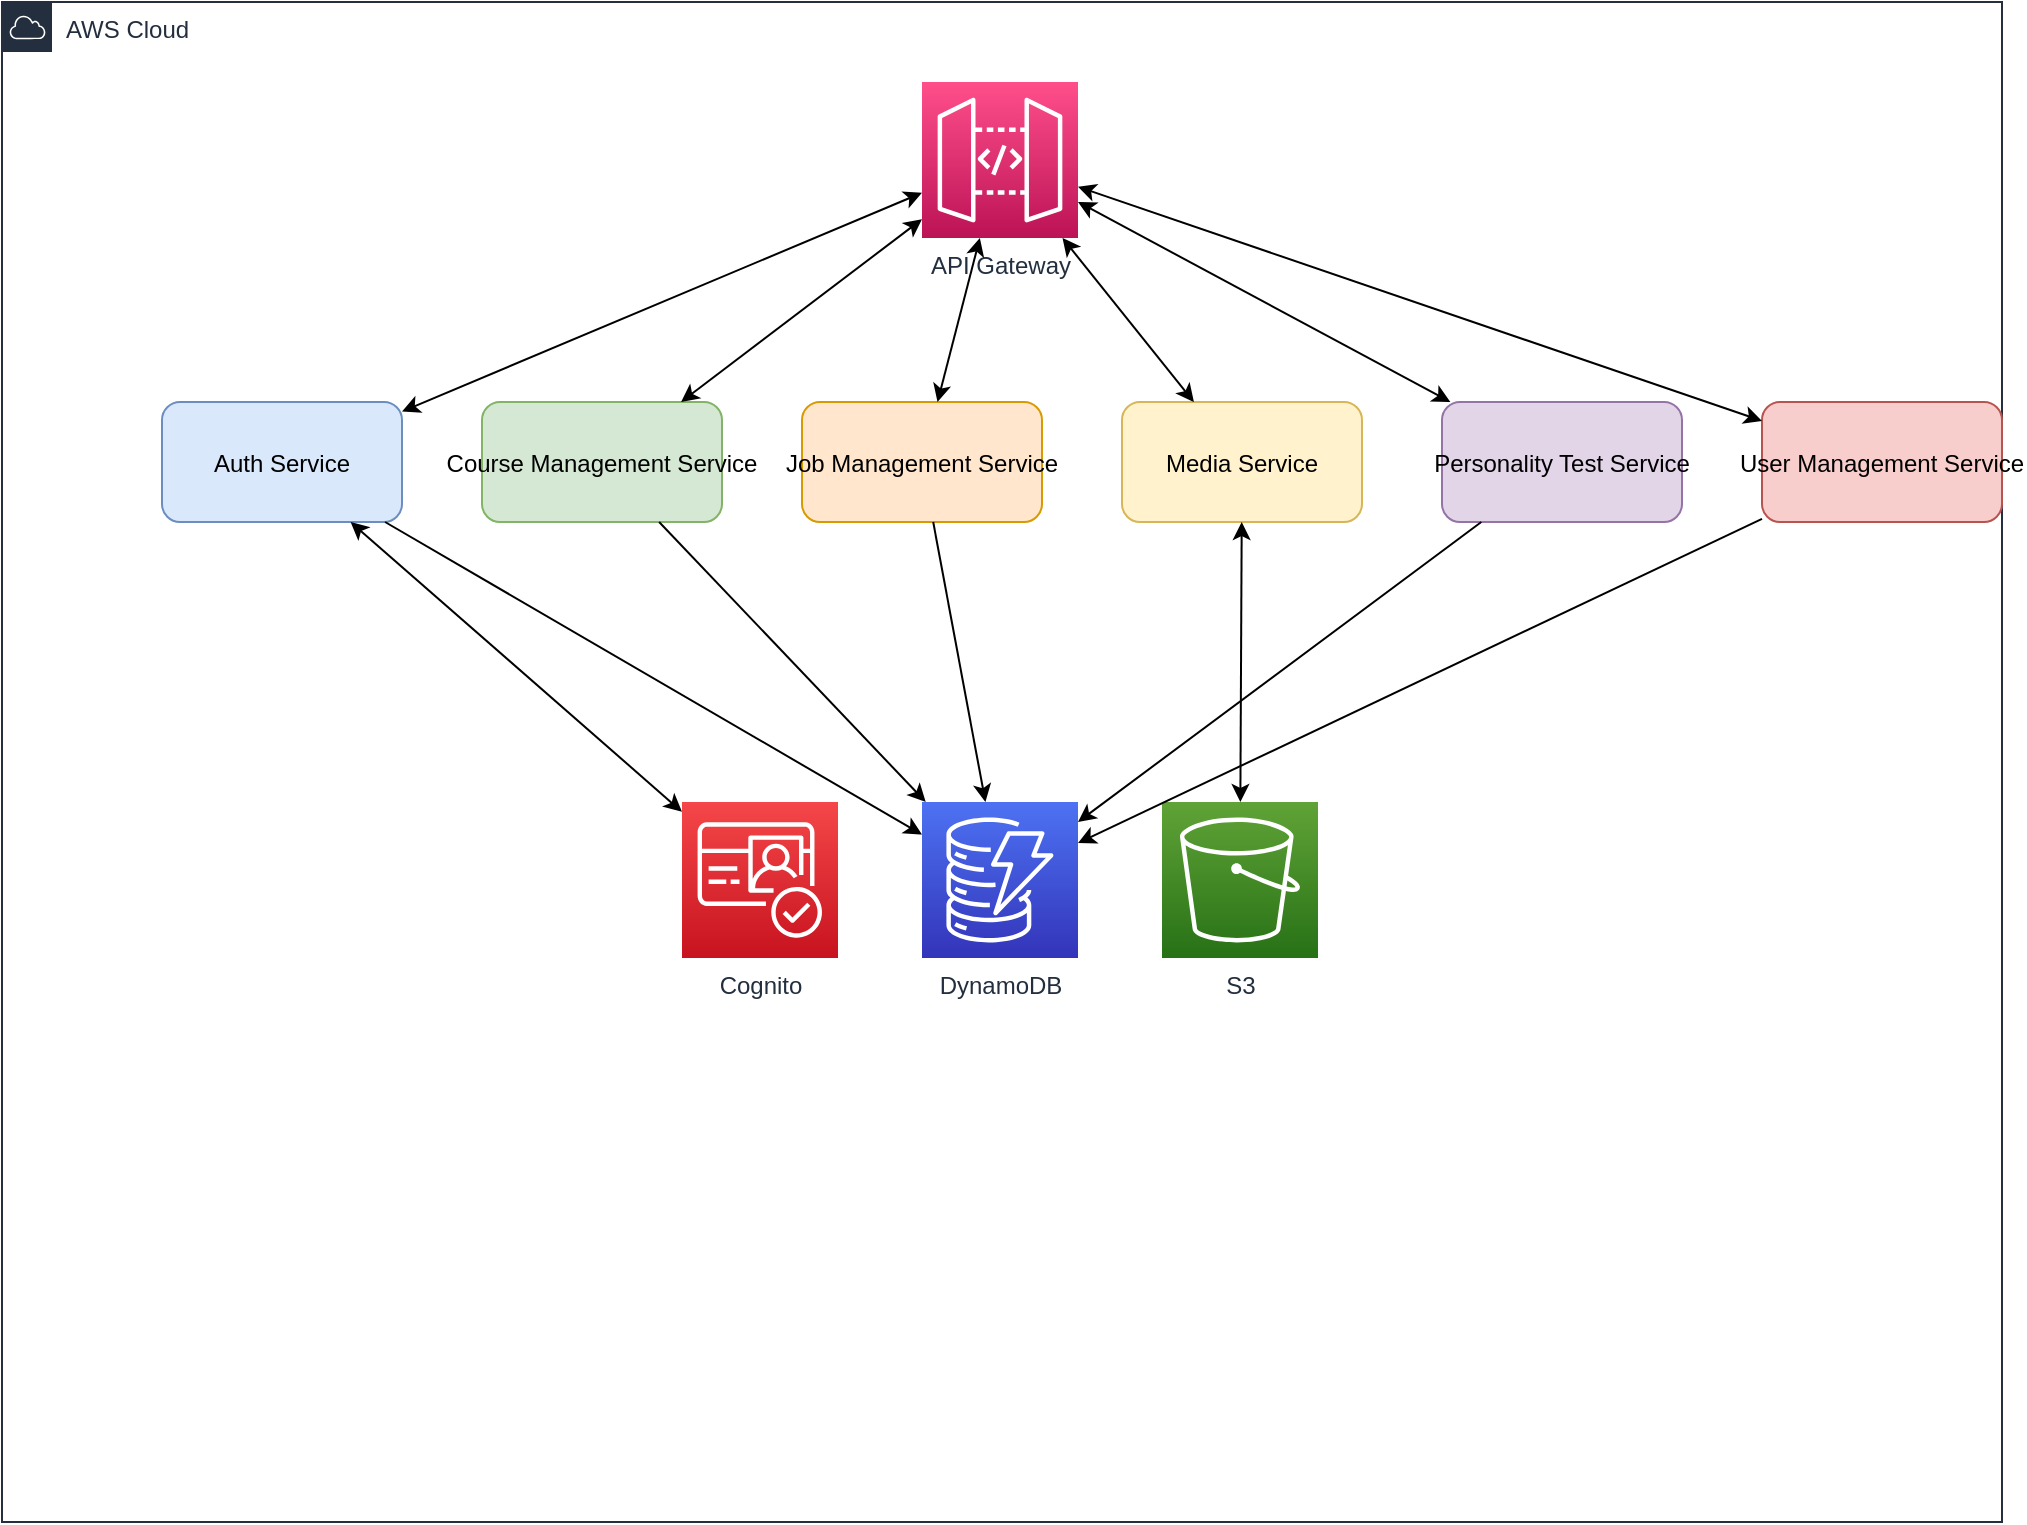 <mxfile version="21.6.6" type="device">
  <diagram name="CareerCanvas Architecture" id="architecture">
    <mxGraphModel dx="1422" dy="762" grid="1" gridSize="10" guides="1" tooltips="1" connect="1" arrows="1" fold="1" page="1" pageScale="1" pageWidth="1100" pageHeight="850" background="#ffffff">
      <root>
        <mxCell id="0"/>
        <mxCell id="1" parent="0"/>
        
        <!-- AWS Cloud -->
        <mxCell id="cloud" value="AWS Cloud" style="points=[[0,0],[0.25,0],[0.5,0],[0.75,0],[1,0],[1,0.25],[1,0.5],[1,0.75],[1,1],[0.75,1],[0.5,1],[0.25,1],[0,1],[0,0.75],[0,0.5],[0,0.25]];outlineConnect=0;gradientColor=none;html=1;whiteSpace=wrap;fontSize=12;fontStyle=0;container=1;pointerEvents=0;collapsible=0;recursiveResize=0;shape=mxgraph.aws4.group;grIcon=mxgraph.aws4.group_aws_cloud;strokeColor=#232F3E;fillColor=none;verticalAlign=top;align=left;spacingLeft=30;fontColor=#232F3E;dashed=0;" vertex="1" parent="1">
          <mxGeometry x="40" y="40" width="1000" height="760" as="geometry"/>
        </mxCell>
        
        <!-- API Gateway -->
        <mxCell id="apigateway" value="API Gateway" style="sketch=0;points=[[0,0,0],[0.25,0,0],[0.5,0,0],[0.75,0,0],[1,0,0],[0,1,0],[0.25,1,0],[0.5,1,0],[0.75,1,0],[1,1,0],[0,0.25,0],[0,0.5,0],[0,0.75,0],[1,0.25,0],[1,0.5,0],[1,0.75,0]];outlineConnect=0;fontColor=#232F3E;gradientColor=#FF4F8B;gradientDirection=north;fillColor=#BC1356;strokeColor=#ffffff;dashed=0;verticalLabelPosition=bottom;verticalAlign=top;align=center;html=1;fontSize=12;fontStyle=0;aspect=fixed;shape=mxgraph.aws4.resourceIcon;resIcon=mxgraph.aws4.api_gateway;" vertex="1" parent="cloud">
          <mxGeometry x="460" y="40" width="78" height="78" as="geometry"/>
        </mxCell>
        
        <!-- Lambda Functions -->
        <!-- Auth Service -->
        <mxCell id="auth" value="Auth Service" style="fillColor=#dae8fc;strokeColor=#6c8ebf;rounded=1;" vertex="1" parent="cloud">
          <mxGeometry x="80" y="200" width="120" height="60" as="geometry"/>
        </mxCell>
        
        <!-- Course Management Service -->
        <mxCell id="course" value="Course Management Service" style="fillColor=#d5e8d4;strokeColor=#82b366;rounded=1;" vertex="1" parent="cloud">
          <mxGeometry x="240" y="200" width="120" height="60" as="geometry"/>
        </mxCell>
        
        <!-- Job Management Service -->
        <mxCell id="job" value="Job Management Service" style="fillColor=#ffe6cc;strokeColor=#d79b00;rounded=1;" vertex="1" parent="cloud">
          <mxGeometry x="400" y="200" width="120" height="60" as="geometry"/>
        </mxCell>
        
        <!-- Media Service -->
        <mxCell id="media" value="Media Service" style="fillColor=#fff2cc;strokeColor=#d6b656;rounded=1;" vertex="1" parent="cloud">
          <mxGeometry x="560" y="200" width="120" height="60" as="geometry"/>
        </mxCell>
        
        <!-- Personality Test Service -->
        <mxCell id="personality" value="Personality Test Service" style="fillColor=#e1d5e7;strokeColor=#9673a6;rounded=1;" vertex="1" parent="cloud">
          <mxGeometry x="720" y="200" width="120" height="60" as="geometry"/>
        </mxCell>
        
        <!-- User Management Service -->
        <mxCell id="user" value="User Management Service" style="fillColor=#f8cecc;strokeColor=#b85450;rounded=1;" vertex="1" parent="cloud">
          <mxGeometry x="880" y="200" width="120" height="60" as="geometry"/>
        </mxCell>
        
        <!-- DynamoDB Tables -->
        <mxCell id="dynamodb" value="DynamoDB" style="sketch=0;points=[[0,0,0],[0.25,0,0],[0.5,0,0],[0.75,0,0],[1,0,0],[0,1,0],[0.25,1,0],[0.5,1,0],[0.75,1,0],[1,1,0],[0,0.25,0],[0,0.5,0],[0,0.75,0],[1,0.25,0],[1,0.5,0],[1,0.75,0]];outlineConnect=0;fontColor=#232F3E;gradientColor=#4D72F3;gradientDirection=north;fillColor=#3334B9;strokeColor=#ffffff;dashed=0;verticalLabelPosition=bottom;verticalAlign=top;align=center;html=1;fontSize=12;fontStyle=0;aspect=fixed;shape=mxgraph.aws4.resourceIcon;resIcon=mxgraph.aws4.dynamodb;" vertex="1" parent="cloud">
          <mxGeometry x="460" y="400" width="78" height="78" as="geometry"/>
        </mxCell>
        
        <!-- S3 Bucket -->
        <mxCell id="s3" value="S3" style="sketch=0;points=[[0,0,0],[0.25,0,0],[0.5,0,0],[0.75,0,0],[1,0,0],[0,1,0],[0.25,1,0],[0.5,1,0],[0.75,1,0],[1,1,0],[0,0.25,0],[0,0.5,0],[0,0.75,0],[1,0.25,0],[1,0.5,0],[1,0.75,0]];outlineConnect=0;fontColor=#232F3E;gradientColor=#60A337;gradientDirection=north;fillColor=#277116;strokeColor=#ffffff;dashed=0;verticalLabelPosition=bottom;verticalAlign=top;align=center;html=1;fontSize=12;fontStyle=0;aspect=fixed;shape=mxgraph.aws4.resourceIcon;resIcon=mxgraph.aws4.s3;" vertex="1" parent="cloud">
          <mxGeometry x="580" y="400" width="78" height="78" as="geometry"/>
        </mxCell>
        
        <!-- Cognito -->
        <mxCell id="cognito" value="Cognito" style="sketch=0;points=[[0,0,0],[0.25,0,0],[0.5,0,0],[0.75,0,0],[1,0,0],[0,1,0],[0.25,1,0],[0.5,1,0],[0.75,1,0],[1,1,0],[0,0.25,0],[0,0.5,0],[0,0.75,0],[1,0.25,0],[1,0.5,0],[1,0.75,0]];outlineConnect=0;fontColor=#232F3E;gradientColor=#F54749;gradientDirection=north;fillColor=#C7131F;strokeColor=#ffffff;dashed=0;verticalLabelPosition=bottom;verticalAlign=top;align=center;html=1;fontSize=12;fontStyle=0;aspect=fixed;shape=mxgraph.aws4.resourceIcon;resIcon=mxgraph.aws4.cognito;" vertex="1" parent="cloud">
          <mxGeometry x="340" y="400" width="78" height="78" as="geometry"/>
        </mxCell>
        
        <!-- Connections -->
        <!-- API Gateway to Services -->
        <mxCell id="auth-api" value="" style="endArrow=classic;startArrow=classic;html=1;" edge="1" parent="cloud" source="auth" target="apigateway">
          <mxGeometry width="50" height="50" relative="1" as="geometry"/>
        </mxCell>
        <mxCell id="course-api" value="" style="endArrow=classic;startArrow=classic;html=1;" edge="1" parent="cloud" source="course" target="apigateway">
          <mxGeometry width="50" height="50" relative="1" as="geometry"/>
        </mxCell>
        <mxCell id="job-api" value="" style="endArrow=classic;startArrow=classic;html=1;" edge="1" parent="cloud" source="job" target="apigateway">
          <mxGeometry width="50" height="50" relative="1" as="geometry"/>
        </mxCell>
        <mxCell id="media-api" value="" style="endArrow=classic;startArrow=classic;html=1;" edge="1" parent="cloud" source="media" target="apigateway">
          <mxGeometry width="50" height="50" relative="1" as="geometry"/>
        </mxCell>
        <mxCell id="personality-api" value="" style="endArrow=classic;startArrow=classic;html=1;" edge="1" parent="cloud" source="personality" target="apigateway">
          <mxGeometry width="50" height="50" relative="1" as="geometry"/>
        </mxCell>
        <mxCell id="user-api" value="" style="endArrow=classic;startArrow=classic;html=1;" edge="1" parent="cloud" source="user" target="apigateway">
          <mxGeometry width="50" height="50" relative="1" as="geometry"/>
        </mxCell>
        
        <!-- Services to DynamoDB -->
        <mxCell id="auth-db" value="" style="endArrow=classic;html=1;" edge="1" parent="cloud" source="auth" target="dynamodb">
          <mxGeometry width="50" height="50" relative="1" as="geometry"/>
        </mxCell>
        <mxCell id="course-db" value="" style="endArrow=classic;html=1;" edge="1" parent="cloud" source="course" target="dynamodb">
          <mxGeometry width="50" height="50" relative="1" as="geometry"/>
        </mxCell>
        <mxCell id="job-db" value="" style="endArrow=classic;html=1;" edge="1" parent="cloud" source="job" target="dynamodb">
          <mxGeometry width="50" height="50" relative="1" as="geometry"/>
        </mxCell>
        <mxCell id="personality-db" value="" style="endArrow=classic;html=1;" edge="1" parent="cloud" source="personality" target="dynamodb">
          <mxGeometry width="50" height="50" relative="1" as="geometry"/>
        </mxCell>
        <mxCell id="user-db" value="" style="endArrow=classic;html=1;" edge="1" parent="cloud" source="user" target="dynamodb">
          <mxGeometry width="50" height="50" relative="1" as="geometry"/>
        </mxCell>
        
        <!-- Media Service to S3 -->
        <mxCell id="media-s3" value="" style="endArrow=classic;startArrow=classic;html=1;" edge="1" parent="cloud" source="media" target="s3">
          <mxGeometry width="50" height="50" relative="1" as="geometry"/>
        </mxCell>
        
        <!-- Auth Service to Cognito -->
        <mxCell id="auth-cognito" value="" style="endArrow=classic;startArrow=classic;html=1;" edge="1" parent="cloud" source="auth" target="cognito">
          <mxGeometry width="50" height="50" relative="1" as="geometry"/>
        </mxCell>
      </root>
    </mxGraphModel>
  </diagram>
</mxfile>